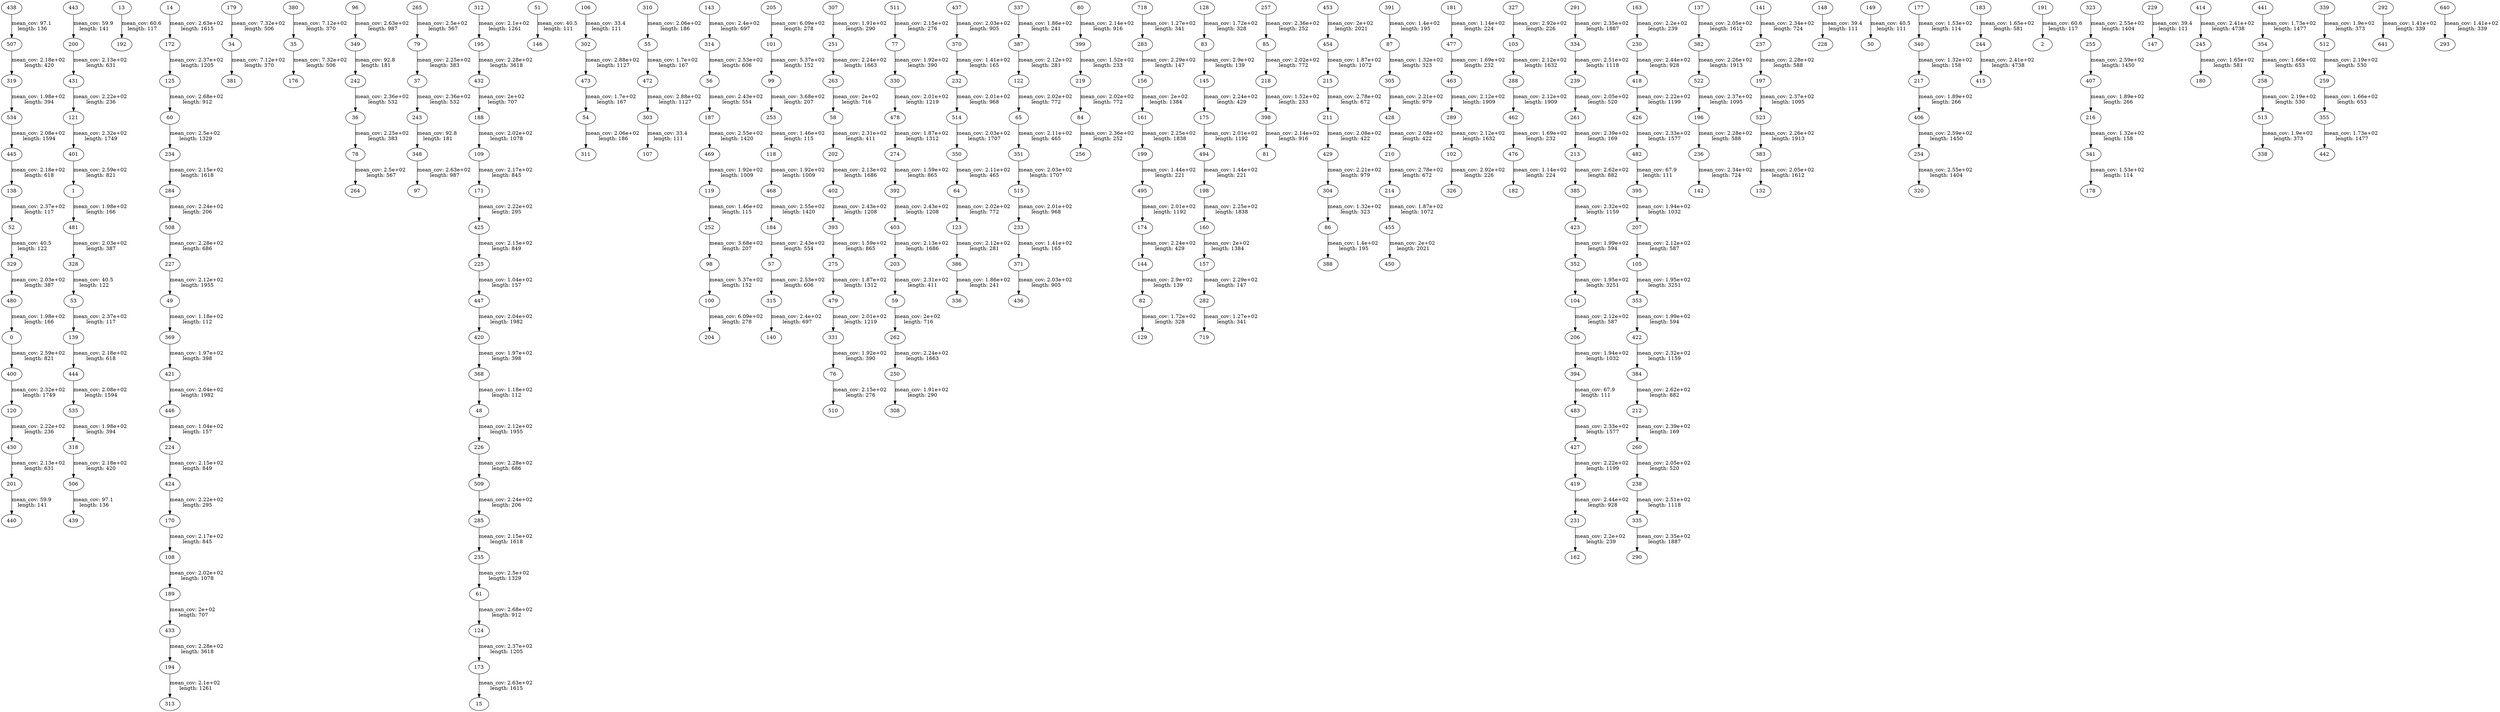 strict digraph "" {
	0 -> 400	 [label="mean_cov: 2.59e+02
 length: 821",
		length=821,
		mean_cov=259.16427640156456];
	1 -> 481	 [label="mean_cov: 1.98e+02
 length: 166",
		length=166,
		mean_cov=197.70535714285714];
	13 -> 192	 [label="mean_cov: 60.6
 length: 117",
		length=117,
		mean_cov=60.57142857142857];
	14 -> 172	 [label="mean_cov: 2.63e+02
 length: 1615",
		length=1615,
		mean_cov=263.08776425368353];
	34 -> 381	 [label="mean_cov: 7.12e+02
 length: 370",
		length=370,
		mean_cov=712.1740506329114];
	35 -> 176	 [label="mean_cov: 7.32e+02
 length: 506",
		length=506,
		mean_cov=732.1460176991151];
	36 -> 78	 [label="mean_cov: 2.25e+02
 length: 383",
		length=383,
		mean_cov=224.68085106382978];
	37 -> 243	 [label="mean_cov: 2.36e+02
 length: 532",
		length=532,
		mean_cov=235.69874476987448];
	48 -> 226	 [label="mean_cov: 2.12e+02
 length: 1955",
		length=1955,
		mean_cov=212.25565491846396];
	49 -> 369	 [label="mean_cov: 1.18e+02
 length: 112",
		length=112,
		mean_cov=118.29310344827586];
	51 -> 146	 [label="mean_cov: 40.5
 length: 111",
		length=111,
		mean_cov=40.49122807017544];
	52 -> 329	 [label="mean_cov: 40.5
 length: 122",
		length=122,
		mean_cov=40.529411764705884];
	53 -> 139	 [label="mean_cov: 2.37e+02
 length: 117",
		length=117,
		mean_cov=236.52380952380952];
	54 -> 311	 [label="mean_cov: 2.06e+02
 length: 186",
		length=186,
		mean_cov=206.31060606060606];
	55 -> 472	 [label="mean_cov: 1.7e+02
 length: 167",
		length=167,
		mean_cov=170.23893805309734];
	56 -> 187	 [label="mean_cov: 2.43e+02
 length: 554",
		length=554,
		mean_cov=242.504];
	57 -> 315	 [label="mean_cov: 2.53e+02
 length: 606",
		length=606,
		mean_cov=252.5054347826087];
	58 -> 202	 [label="mean_cov: 2.31e+02
 length: 411",
		length=411,
		mean_cov=230.70028011204482];
	59 -> 262	 [label="mean_cov: 2e+02
 length: 716",
		length=716,
		mean_cov=199.67522658610272];
	60 -> 234	 [label="mean_cov: 2.5e+02
 length: 1329",
		length=1329,
		mean_cov=249.75607843137254];
	61 -> 124	 [label="mean_cov: 2.68e+02
 length: 912",
		length=912,
		mean_cov=268.4044289044289];
	64 -> 123	 [label="mean_cov: 2.02e+02
 length: 772",
		length=772,
		mean_cov=201.81476323119776];
	65 -> 351	 [label="mean_cov: 2.11e+02
 length: 465",
		length=465,
		mean_cov=211.1873479318735];
	76 -> 510	 [label="mean_cov: 2.15e+02
 length: 276",
		length=276,
		mean_cov=214.53603603603602];
	77 -> 330	 [label="mean_cov: 1.92e+02
 length: 390",
		length=390,
		mean_cov=192.0922619047619];
	78 -> 264	 [label="mean_cov: 2.5e+02
 length: 567",
		length=567,
		mean_cov=250.07797270955166];
	79 -> 37	 [label="mean_cov: 2.25e+02
 length: 383",
		length=383,
		mean_cov=224.68085106382978];
	80 -> 399	 [label="mean_cov: 2.14e+02
 length: 916",
		length=916,
		mean_cov=214.368909512761];
	82 -> 129	 [label="mean_cov: 1.72e+02
 length: 328",
		length=328,
		mean_cov=171.54379562043795];
	83 -> 145	 [label="mean_cov: 2.9e+02
 length: 139",
		length=139,
		mean_cov=290.1058823529412];
	84 -> 256	 [label="mean_cov: 2.36e+02
 length: 252",
		length=252,
		mean_cov=236.41919191919192];
	85 -> 218	 [label="mean_cov: 2.02e+02
 length: 772",
		length=772,
		mean_cov=201.87047353760445];
	86 -> 388	 [label="mean_cov: 1.4e+02
 length: 195",
		length=195,
		mean_cov=139.5886524822695];
	87 -> 305	 [label="mean_cov: 1.32e+02
 length: 323",
		length=323,
		mean_cov=131.56133828996283];
	96 -> 349	 [label="mean_cov: 2.63e+02
 length: 987",
		length=987,
		mean_cov=262.87352625937837];
	98 -> 100	 [label="mean_cov: 5.37e+02
 length: 152",
		length=152,
		mean_cov=537.4489795918367];
	99 -> 253	 [label="mean_cov: 3.68e+02
 length: 207",
		length=207,
		mean_cov=368.19607843137254];
	100 -> 204	 [label="mean_cov: 6.09e+02
 length: 278",
		length=278,
		mean_cov=608.7767857142857];
	101 -> 99	 [label="mean_cov: 5.37e+02
 length: 152",
		length=152,
		mean_cov=537.4489795918367];
	102 -> 326	 [label="mean_cov: 2.92e+02
 length: 226",
		length=226,
		mean_cov=291.5988372093023];
	103 -> 288	 [label="mean_cov: 2.12e+02
 length: 1632",
		length=1632,
		mean_cov=212.3891001267427];
	104 -> 206	 [label="mean_cov: 2.12e+02
 length: 587",
		length=587,
		mean_cov=211.66791744840526];
	105 -> 353	 [label="mean_cov: 1.95e+02
 length: 3251",
		length=3251,
		mean_cov=195.25054738817641];
	106 -> 302	 [label="mean_cov: 33.4
 length: 111",
		length=111,
		mean_cov=33.40350877192982];
	108 -> 189	 [label="mean_cov: 2.02e+02
 length: 1078",
		length=1078,
		mean_cov=202.12109375];
	109 -> 171	 [label="mean_cov: 2.17e+02
 length: 845",
		length=845,
		mean_cov=216.56890012642225];
	118 -> 468	 [label="mean_cov: 1.92e+02
 length: 1009",
		length=1009,
		mean_cov=191.9235602094241];
	119 -> 252	 [label="mean_cov: 1.46e+02
 length: 115",
		length=115,
		mean_cov=145.81967213114754];
	120 -> 430	 [label="mean_cov: 2.22e+02
 length: 236",
		length=236,
		mean_cov=222.14285714285714];
	121 -> 401	 [label="mean_cov: 2.32e+02
 length: 1749",
		length=1749,
		mean_cov=231.62182890855456];
	122 -> 65	 [label="mean_cov: 2.02e+02
 length: 772",
		length=772,
		mean_cov=201.81476323119776];
	123 -> 386	 [label="mean_cov: 2.12e+02
 length: 281",
		length=281,
		mean_cov=211.59911894273128];
	124 -> 173	 [label="mean_cov: 2.37e+02
 length: 1205",
		length=1205,
		mean_cov=236.88705473501304];
	125 -> 60	 [label="mean_cov: 2.68e+02
 length: 912",
		length=912,
		mean_cov=268.4044289044289];
	128 -> 83	 [label="mean_cov: 1.72e+02
 length: 328",
		length=328,
		mean_cov=171.54379562043795];
	137 -> 382	 [label="mean_cov: 2.05e+02
 length: 1612",
		length=1612,
		mean_cov=204.69062901155328];
	138 -> 52	 [label="mean_cov: 2.37e+02
 length: 117",
		length=117,
		mean_cov=236.52380952380952];
	139 -> 444	 [label="mean_cov: 2.18e+02
 length: 618",
		length=618,
		mean_cov=218.41489361702128];
	141 -> 237	 [label="mean_cov: 2.34e+02
 length: 724",
		length=724,
		mean_cov=234.22089552238805];
	143 -> 314	 [label="mean_cov: 2.4e+02
 length: 697",
		length=697,
		mean_cov=239.59409020217728];
	144 -> 82	 [label="mean_cov: 2.9e+02
 length: 139",
		length=139,
		mean_cov=290.1058823529412];
	145 -> 175	 [label="mean_cov: 2.24e+02
 length: 429",
		length=429,
		mean_cov=223.81066666666666];
	148 -> 228	 [label="mean_cov: 39.4
 length: 111",
		length=111,
		mean_cov=39.421052631578945];
	149 -> 50	 [label="mean_cov: 40.5
 length: 111",
		length=111,
		mean_cov=40.49122807017544];
	156 -> 161	 [label="mean_cov: 2e+02
 length: 1384",
		length=1384,
		mean_cov=200.35413533834586];
	157 -> 282	 [label="mean_cov: 2.29e+02
 length: 147",
		length=147,
		mean_cov=229.04301075268816];
	160 -> 157	 [label="mean_cov: 2e+02
 length: 1384",
		length=1384,
		mean_cov=200.35413533834586];
	161 -> 199	 [label="mean_cov: 2.25e+02
 length: 1838",
		length=1838,
		mean_cov=224.63677130044843];
	163 -> 230	 [label="mean_cov: 2.2e+02
 length: 239",
		length=239,
		mean_cov=220.16216216216216];
	170 -> 108	 [label="mean_cov: 2.17e+02
 length: 845",
		length=845,
		mean_cov=216.56890012642225];
	171 -> 425	 [label="mean_cov: 2.22e+02
 length: 295",
		length=295,
		mean_cov=222.29460580912863];
	172 -> 125	 [label="mean_cov: 2.37e+02
 length: 1205",
		length=1205,
		mean_cov=236.88705473501304];
	173 -> 15	 [label="mean_cov: 2.63e+02
 length: 1615",
		length=1615,
		mean_cov=263.08776425368353];
	174 -> 144	 [label="mean_cov: 2.24e+02
 length: 429",
		length=429,
		mean_cov=223.81066666666666];
	175 -> 494	 [label="mean_cov: 2.01e+02
 length: 1192",
		length=1192,
		mean_cov=200.95518453427064];
	177 -> 340	 [label="mean_cov: 1.53e+02
 length: 114",
		length=114,
		mean_cov=152.73333333333332];
	179 -> 34	 [label="mean_cov: 7.32e+02
 length: 506",
		length=506,
		mean_cov=732.1460176991151];
	181 -> 477	 [label="mean_cov: 1.14e+02
 length: 224",
		length=224,
		mean_cov=113.54117647058824];
	183 -> 244	 [label="mean_cov: 1.65e+02
 length: 581",
		length=581,
		mean_cov=164.98861480075902];
	184 -> 57	 [label="mean_cov: 2.43e+02
 length: 554",
		length=554,
		mean_cov=242.504];
	187 -> 469	 [label="mean_cov: 2.55e+02
 length: 1420",
		length=1420,
		mean_cov=255.35724743777453];
	188 -> 109	 [label="mean_cov: 2.02e+02
 length: 1078",
		length=1078,
		mean_cov=202.12109375];
	189 -> 433	 [label="mean_cov: 2e+02
 length: 707",
		length=707,
		mean_cov=199.90352220520674];
	191 -> 2	 [label="mean_cov: 60.6
 length: 117",
		length=117,
		mean_cov=60.57142857142857];
	194 -> 313	 [label="mean_cov: 2.1e+02
 length: 1261",
		length=1261,
		mean_cov=209.5028997514499];
	195 -> 432	 [label="mean_cov: 2.28e+02
 length: 3618",
		length=3618,
		mean_cov=228.3111672278339];
	196 -> 236	 [label="mean_cov: 2.28e+02
 length: 588",
		length=588,
		mean_cov=228.29588014981275];
	197 -> 523	 [label="mean_cov: 2.37e+02
 length: 1095",
		length=1095,
		mean_cov=236.56772334293947];
	198 -> 160	 [label="mean_cov: 2.25e+02
 length: 1838",
		length=1838,
		mean_cov=224.63677130044843];
	199 -> 495	 [label="mean_cov: 1.44e+02
 length: 221",
		length=221,
		mean_cov=144.20958083832335];
	200 -> 431	 [label="mean_cov: 2.13e+02
 length: 631",
		length=631,
		mean_cov=212.75043327556327];
	201 -> 440	 [label="mean_cov: 59.9
 length: 141",
		length=141,
		mean_cov=59.89655172413793];
	202 -> 402	 [label="mean_cov: 2.13e+02
 length: 1686",
		length=1686,
		mean_cov=212.6311274509804];
	203 -> 59	 [label="mean_cov: 2.31e+02
 length: 411",
		length=411,
		mean_cov=230.70028011204482];
	205 -> 101	 [label="mean_cov: 6.09e+02
 length: 278",
		length=278,
		mean_cov=608.7767857142857];
	206 -> 394	 [label="mean_cov: 1.94e+02
 length: 1032",
		length=1032,
		mean_cov=194.29550102249488];
	207 -> 105	 [label="mean_cov: 2.12e+02
 length: 587",
		length=587,
		mean_cov=211.66791744840526];
	210 -> 214	 [label="mean_cov: 2.78e+02
 length: 672",
		length=672,
		mean_cov=278.0177993527508];
	211 -> 429	 [label="mean_cov: 2.08e+02
 length: 422",
		length=422,
		mean_cov=207.9320652173913];
	212 -> 260	 [label="mean_cov: 2.39e+02
 length: 169",
		length=169,
		mean_cov=239.2521739130435];
	213 -> 385	 [label="mean_cov: 2.62e+02
 length: 882",
		length=882,
		mean_cov=261.5978260869565];
	214 -> 455	 [label="mean_cov: 1.87e+02
 length: 1072",
		length=1072,
		mean_cov=187.18958742632614];
	215 -> 211	 [label="mean_cov: 2.78e+02
 length: 672",
		length=672,
		mean_cov=278.0177993527508];
	216 -> 341	 [label="mean_cov: 1.32e+02
 length: 158",
		length=158,
		mean_cov=132.07692307692307];
	217 -> 406	 [label="mean_cov: 1.89e+02
 length: 266",
		length=266,
		mean_cov=189.32075471698113];
	218 -> 398	 [label="mean_cov: 1.52e+02
 length: 233",
		length=233,
		mean_cov=151.62569832402235];
	219 -> 84	 [label="mean_cov: 2.02e+02
 length: 772",
		length=772,
		mean_cov=201.87047353760445];
	224 -> 424	 [label="mean_cov: 2.15e+02
 length: 849",
		length=849,
		mean_cov=215.35849056603774];
	225 -> 447	 [label="mean_cov: 1.04e+02
 length: 157",
		length=157,
		mean_cov=103.74757281553399];
	226 -> 509	 [label="mean_cov: 2.28e+02
 length: 686",
		length=686,
		mean_cov=227.89398734177215];
	227 -> 49	 [label="mean_cov: 2.12e+02
 length: 1955",
		length=1955,
		mean_cov=212.25565491846396];
	229 -> 147	 [label="mean_cov: 39.4
 length: 111",
		length=111,
		mean_cov=39.421052631578945];
	230 -> 418	 [label="mean_cov: 2.44e+02
 length: 928",
		length=928,
		mean_cov=244.33066361556064];
	231 -> 162	 [label="mean_cov: 2.2e+02
 length: 239",
		length=239,
		mean_cov=220.16216216216216];
	232 -> 514	 [label="mean_cov: 2.01e+02
 length: 968",
		length=968,
		mean_cov=200.83916849015318];
	233 -> 371	 [label="mean_cov: 1.41e+02
 length: 165",
		length=165,
		mean_cov=141.4954954954955];
	234 -> 284	 [label="mean_cov: 2.15e+02
 length: 1618",
		length=1618,
		mean_cov=215.08312020460357];
	235 -> 61	 [label="mean_cov: 2.5e+02
 length: 1329",
		length=1329,
		mean_cov=249.75607843137254];
	236 -> 142	 [label="mean_cov: 2.34e+02
 length: 724",
		length=724,
		mean_cov=234.22089552238805];
	237 -> 197	 [label="mean_cov: 2.28e+02
 length: 588",
		length=588,
		mean_cov=228.29588014981275];
	238 -> 335	 [label="mean_cov: 2.51e+02
 length: 1118",
		length=1118,
		mean_cov=251.25375939849624];
	239 -> 261	 [label="mean_cov: 2.05e+02
 length: 520",
		length=520,
		mean_cov=205.1824034334764];
	242 -> 36	 [label="mean_cov: 2.36e+02
 length: 532",
		length=532,
		mean_cov=235.69874476987448];
	243 -> 348	 [label="mean_cov: 92.8
 length: 181",
		length=181,
		mean_cov=92.78740157480316];
	244 -> 415	 [label="mean_cov: 2.41e+02
 length: 4738",
		length=4738,
		mean_cov=241.0108881298036];
	245 -> 180	 [label="mean_cov: 1.65e+02
 length: 581",
		length=581,
		mean_cov=164.98861480075902];
	250 -> 308	 [label="mean_cov: 1.91e+02
 length: 290",
		length=290,
		mean_cov=191.33474576271186];
	251 -> 263	 [label="mean_cov: 2.24e+02
 length: 1663",
		length=1663,
		mean_cov=224.1597265382225];
	252 -> 98	 [label="mean_cov: 3.68e+02
 length: 207",
		length=207,
		mean_cov=368.19607843137254];
	253 -> 118	 [label="mean_cov: 1.46e+02
 length: 115",
		length=115,
		mean_cov=145.81967213114754];
	254 -> 320	 [label="mean_cov: 2.55e+02
 length: 1404",
		length=1404,
		mean_cov=254.80666666666667];
	255 -> 407	 [label="mean_cov: 2.59e+02
 length: 1450",
		length=1450,
		mean_cov=259.04083094555875];
	257 -> 85	 [label="mean_cov: 2.36e+02
 length: 252",
		length=252,
		mean_cov=236.41919191919192];
	258 -> 513	 [label="mean_cov: 2.19e+02
 length: 530",
		length=530,
		mean_cov=218.99159663865547];
	259 -> 355	 [label="mean_cov: 1.66e+02
 length: 653",
		length=653,
		mean_cov=165.51919866444072];
	260 -> 238	 [label="mean_cov: 2.05e+02
 length: 520",
		length=520,
		mean_cov=205.1824034334764];
	261 -> 213	 [label="mean_cov: 2.39e+02
 length: 169",
		length=169,
		mean_cov=239.2521739130435];
	262 -> 250	 [label="mean_cov: 2.24e+02
 length: 1663",
		length=1663,
		mean_cov=224.1597265382225];
	263 -> 58	 [label="mean_cov: 2e+02
 length: 716",
		length=716,
		mean_cov=199.67522658610272];
	265 -> 79	 [label="mean_cov: 2.5e+02
 length: 567",
		length=567,
		mean_cov=250.07797270955166];
	274 -> 392	 [label="mean_cov: 1.59e+02
 length: 865",
		length=865,
		mean_cov=158.52774352651048];
	275 -> 479	 [label="mean_cov: 1.87e+02
 length: 1312",
		length=1312,
		mean_cov=186.58744038155803];
	282 -> 719	 [label="mean_cov: 1.27e+02
 length: 341",
		length=341,
		mean_cov=126.62020905923345];
	283 -> 156	 [label="mean_cov: 2.29e+02
 length: 147",
		length=147,
		mean_cov=229.04301075268816];
	284 -> 508	 [label="mean_cov: 2.24e+02
 length: 206",
		length=206,
		mean_cov=224.33552631578948];
	285 -> 235	 [label="mean_cov: 2.15e+02
 length: 1618",
		length=1618,
		mean_cov=215.08312020460357];
	288 -> 462	 [label="mean_cov: 2.12e+02
 length: 1909",
		length=1909,
		mean_cov=211.87654986522912];
	289 -> 102	 [label="mean_cov: 2.12e+02
 length: 1632",
		length=1632,
		mean_cov=212.3891001267427];
	291 -> 334	 [label="mean_cov: 2.35e+02
 length: 1887",
		length=1887,
		mean_cov=235.10310965630114];
	292 -> 641	 [label="mean_cov: 1.41e+02
 length: 339",
		length=339,
		mean_cov=140.5719298245614];
	302 -> 473	 [label="mean_cov: 2.88e+02
 length: 1127",
		length=1127,
		mean_cov=288.2814538676608];
	303 -> 107	 [label="mean_cov: 33.4
 length: 111",
		length=111,
		mean_cov=33.40350877192982];
	304 -> 86	 [label="mean_cov: 1.32e+02
 length: 323",
		length=323,
		mean_cov=131.56133828996283];
	305 -> 428	 [label="mean_cov: 2.21e+02
 length: 979",
		length=979,
		mean_cov=220.80756756756756];
	307 -> 251	 [label="mean_cov: 1.91e+02
 length: 290",
		length=290,
		mean_cov=191.33474576271186];
	310 -> 55	 [label="mean_cov: 2.06e+02
 length: 186",
		length=186,
		mean_cov=206.31060606060606];
	312 -> 195	 [label="mean_cov: 2.1e+02
 length: 1261",
		length=1261,
		mean_cov=209.5028997514499];
	314 -> 56	 [label="mean_cov: 2.53e+02
 length: 606",
		length=606,
		mean_cov=252.5054347826087];
	315 -> 140	 [label="mean_cov: 2.4e+02
 length: 697",
		length=697,
		mean_cov=239.59409020217728];
	318 -> 506	 [label="mean_cov: 2.18e+02
 length: 420",
		length=420,
		mean_cov=218.48360655737704];
	319 -> 534	 [label="mean_cov: 1.98e+02
 length: 394",
		length=394,
		mean_cov=198.15882352941176];
	323 -> 255	 [label="mean_cov: 2.55e+02
 length: 1404",
		length=1404,
		mean_cov=254.80666666666667];
	327 -> 103	 [label="mean_cov: 2.92e+02
 length: 226",
		length=226,
		mean_cov=291.5988372093023];
	328 -> 53	 [label="mean_cov: 40.5
 length: 122",
		length=122,
		mean_cov=40.529411764705884];
	329 -> 480	 [label="mean_cov: 2.03e+02
 length: 387",
		length=387,
		mean_cov=203.1831831831832];
	330 -> 478	 [label="mean_cov: 2.01e+02
 length: 1219",
		length=1219,
		mean_cov=200.99828326180258];
	331 -> 76	 [label="mean_cov: 1.92e+02
 length: 390",
		length=390,
		mean_cov=192.0922619047619];
	334 -> 239	 [label="mean_cov: 2.51e+02
 length: 1118",
		length=1118,
		mean_cov=251.25375939849624];
	335 -> 290	 [label="mean_cov: 2.35e+02
 length: 1887",
		length=1887,
		mean_cov=235.10310965630114];
	337 -> 387	 [label="mean_cov: 1.86e+02
 length: 241",
		length=241,
		mean_cov=186.36363636363637];
	339 -> 512	 [label="mean_cov: 1.9e+02
 length: 373",
		length=373,
		mean_cov=189.80564263322884];
	340 -> 217	 [label="mean_cov: 1.32e+02
 length: 158",
		length=158,
		mean_cov=132.07692307692307];
	341 -> 178	 [label="mean_cov: 1.53e+02
 length: 114",
		length=114,
		mean_cov=152.73333333333332];
	348 -> 97	 [label="mean_cov: 2.63e+02
 length: 987",
		length=987,
		mean_cov=262.87352625937837];
	349 -> 242	 [label="mean_cov: 92.8
 length: 181",
		length=181,
		mean_cov=92.78740157480316];
	350 -> 64	 [label="mean_cov: 2.11e+02
 length: 465",
		length=465,
		mean_cov=211.1873479318735];
	351 -> 515	 [label="mean_cov: 2.03e+02
 length: 1707",
		length=1707,
		mean_cov=202.67876588021778];
	352 -> 104	 [label="mean_cov: 1.95e+02
 length: 3251",
		length=3251,
		mean_cov=195.25054738817641];
	353 -> 422	 [label="mean_cov: 1.99e+02
 length: 594",
		length=594,
		mean_cov=198.67962962962963];
	354 -> 258	 [label="mean_cov: 1.66e+02
 length: 653",
		length=653,
		mean_cov=165.51919866444072];
	355 -> 442	 [label="mean_cov: 1.73e+02
 length: 1477",
		length=1477,
		mean_cov=172.61911454673225];
	368 -> 48	 [label="mean_cov: 1.18e+02
 length: 112",
		length=112,
		mean_cov=118.29310344827586];
	369 -> 421	 [label="mean_cov: 1.97e+02
 length: 398",
		length=398,
		mean_cov=196.53488372093022];
	370 -> 232	 [label="mean_cov: 1.41e+02
 length: 165",
		length=165,
		mean_cov=141.4954954954955];
	371 -> 436	 [label="mean_cov: 2.03e+02
 length: 905",
		length=905,
		mean_cov=203.31257344300823];
	380 -> 35	 [label="mean_cov: 7.12e+02
 length: 370",
		length=370,
		mean_cov=712.1740506329114];
	382 -> 522	 [label="mean_cov: 2.26e+02
 length: 1913",
		length=1913,
		mean_cov=225.9042495965573];
	383 -> 132	 [label="mean_cov: 2.05e+02
 length: 1612",
		length=1612,
		mean_cov=204.69062901155328];
	384 -> 212	 [label="mean_cov: 2.62e+02
 length: 882",
		length=882,
		mean_cov=261.5978260869565];
	385 -> 423	 [label="mean_cov: 2.32e+02
 length: 1159",
		length=1159,
		mean_cov=231.5131221719457];
	386 -> 336	 [label="mean_cov: 1.86e+02
 length: 241",
		length=241,
		mean_cov=186.36363636363637];
	387 -> 122	 [label="mean_cov: 2.12e+02
 length: 281",
		length=281,
		mean_cov=211.59911894273128];
	391 -> 87	 [label="mean_cov: 1.4e+02
 length: 195",
		length=195,
		mean_cov=139.5886524822695];
	392 -> 403	 [label="mean_cov: 2.43e+02
 length: 1208",
		length=1208,
		mean_cov=242.6793760831889];
	393 -> 275	 [label="mean_cov: 1.59e+02
 length: 865",
		length=865,
		mean_cov=158.52774352651048];
	394 -> 483	 [label="mean_cov: 67.9
 length: 111",
		length=111,
		mean_cov=67.85964912280701];
	395 -> 207	 [label="mean_cov: 1.94e+02
 length: 1032",
		length=1032,
		mean_cov=194.29550102249488];
	398 -> 81	 [label="mean_cov: 2.14e+02
 length: 916",
		length=916,
		mean_cov=214.368909512761];
	399 -> 219	 [label="mean_cov: 1.52e+02
 length: 233",
		length=233,
		mean_cov=151.62569832402235];
	400 -> 120	 [label="mean_cov: 2.32e+02
 length: 1749",
		length=1749,
		mean_cov=231.62182890855456];
	401 -> 1	 [label="mean_cov: 2.59e+02
 length: 821",
		length=821,
		mean_cov=259.16427640156456];
	402 -> 393	 [label="mean_cov: 2.43e+02
 length: 1208",
		length=1208,
		mean_cov=242.6793760831889];
	403 -> 203	 [label="mean_cov: 2.13e+02
 length: 1686",
		length=1686,
		mean_cov=212.6311274509804];
	406 -> 254	 [label="mean_cov: 2.59e+02
 length: 1450",
		length=1450,
		mean_cov=259.04083094555875];
	407 -> 216	 [label="mean_cov: 1.89e+02
 length: 266",
		length=266,
		mean_cov=189.32075471698113];
	414 -> 245	 [label="mean_cov: 2.41e+02
 length: 4738",
		length=4738,
		mean_cov=241.0108881298036];
	418 -> 426	 [label="mean_cov: 2.22e+02
 length: 1199",
		length=1199,
		mean_cov=222.31528384279477];
	419 -> 231	 [label="mean_cov: 2.44e+02
 length: 928",
		length=928,
		mean_cov=244.33066361556064];
	420 -> 368	 [label="mean_cov: 1.97e+02
 length: 398",
		length=398,
		mean_cov=196.53488372093022];
	421 -> 446	 [label="mean_cov: 2.04e+02
 length: 1982",
		length=1982,
		mean_cov=203.89782157676348];
	422 -> 384	 [label="mean_cov: 2.32e+02
 length: 1159",
		length=1159,
		mean_cov=231.5131221719457];
	423 -> 352	 [label="mean_cov: 1.99e+02
 length: 594",
		length=594,
		mean_cov=198.67962962962963];
	424 -> 170	 [label="mean_cov: 2.22e+02
 length: 295",
		length=295,
		mean_cov=222.29460580912863];
	425 -> 225	 [label="mean_cov: 2.15e+02
 length: 849",
		length=849,
		mean_cov=215.35849056603774];
	426 -> 482	 [label="mean_cov: 2.33e+02
 length: 1577",
		length=1577,
		mean_cov=233.16808929743925];
	427 -> 419	 [label="mean_cov: 2.22e+02
 length: 1199",
		length=1199,
		mean_cov=222.31528384279477];
	428 -> 210	 [label="mean_cov: 2.08e+02
 length: 422",
		length=422,
		mean_cov=207.9320652173913];
	429 -> 304	 [label="mean_cov: 2.21e+02
 length: 979",
		length=979,
		mean_cov=220.80756756756756];
	430 -> 201	 [label="mean_cov: 2.13e+02
 length: 631",
		length=631,
		mean_cov=212.75043327556327];
	431 -> 121	 [label="mean_cov: 2.22e+02
 length: 236",
		length=236,
		mean_cov=222.14285714285714];
	432 -> 188	 [label="mean_cov: 2e+02
 length: 707",
		length=707,
		mean_cov=199.90352220520674];
	433 -> 194	 [label="mean_cov: 2.28e+02
 length: 3618",
		length=3618,
		mean_cov=228.3111672278339];
	437 -> 370	 [label="mean_cov: 2.03e+02
 length: 905",
		length=905,
		mean_cov=203.31257344300823];
	438 -> 507	 [label="mean_cov: 97.1
 length: 136",
		length=136,
		mean_cov=97.1219512195122];
	441 -> 354	 [label="mean_cov: 1.73e+02
 length: 1477",
		length=1477,
		mean_cov=172.61911454673225];
	443 -> 200	 [label="mean_cov: 59.9
 length: 141",
		length=141,
		mean_cov=59.89655172413793];
	444 -> 535	 [label="mean_cov: 2.08e+02
 length: 1594",
		length=1594,
		mean_cov=208.2844155844156];
	445 -> 138	 [label="mean_cov: 2.18e+02
 length: 618",
		length=618,
		mean_cov=218.41489361702128];
	446 -> 224	 [label="mean_cov: 1.04e+02
 length: 157",
		length=157,
		mean_cov=103.74757281553399];
	447 -> 420	 [label="mean_cov: 2.04e+02
 length: 1982",
		length=1982,
		mean_cov=203.89782157676348];
	453 -> 454	 [label="mean_cov: 2e+02
 length: 2021",
		length=2021,
		mean_cov=199.62836807320792];
	454 -> 215	 [label="mean_cov: 1.87e+02
 length: 1072",
		length=1072,
		mean_cov=187.18958742632614];
	455 -> 450	 [label="mean_cov: 2e+02
 length: 2021",
		length=2021,
		mean_cov=199.62836807320792];
	462 -> 476	 [label="mean_cov: 1.69e+02
 length: 232",
		length=232,
		mean_cov=168.8988764044944];
	463 -> 289	 [label="mean_cov: 2.12e+02
 length: 1909",
		length=1909,
		mean_cov=211.87654986522912];
	468 -> 184	 [label="mean_cov: 2.55e+02
 length: 1420",
		length=1420,
		mean_cov=255.35724743777453];
	469 -> 119	 [label="mean_cov: 1.92e+02
 length: 1009",
		length=1009,
		mean_cov=191.9235602094241];
	472 -> 303	 [label="mean_cov: 2.88e+02
 length: 1127",
		length=1127,
		mean_cov=288.2814538676608];
	473 -> 54	 [label="mean_cov: 1.7e+02
 length: 167",
		length=167,
		mean_cov=170.23893805309734];
	476 -> 182	 [label="mean_cov: 1.14e+02
 length: 224",
		length=224,
		mean_cov=113.54117647058824];
	477 -> 463	 [label="mean_cov: 1.69e+02
 length: 232",
		length=232,
		mean_cov=168.8988764044944];
	478 -> 274	 [label="mean_cov: 1.87e+02
 length: 1312",
		length=1312,
		mean_cov=186.58744038155803];
	479 -> 331	 [label="mean_cov: 2.01e+02
 length: 1219",
		length=1219,
		mean_cov=200.99828326180258];
	480 -> 0	 [label="mean_cov: 1.98e+02
 length: 166",
		length=166,
		mean_cov=197.70535714285714];
	481 -> 328	 [label="mean_cov: 2.03e+02
 length: 387",
		length=387,
		mean_cov=203.1831831831832];
	482 -> 395	 [label="mean_cov: 67.9
 length: 111",
		length=111,
		mean_cov=67.85964912280701];
	483 -> 427	 [label="mean_cov: 2.33e+02
 length: 1577",
		length=1577,
		mean_cov=233.16808929743925];
	494 -> 198	 [label="mean_cov: 1.44e+02
 length: 221",
		length=221,
		mean_cov=144.20958083832335];
	495 -> 174	 [label="mean_cov: 2.01e+02
 length: 1192",
		length=1192,
		mean_cov=200.95518453427064];
	506 -> 439	 [label="mean_cov: 97.1
 length: 136",
		length=136,
		mean_cov=97.1219512195122];
	507 -> 319	 [label="mean_cov: 2.18e+02
 length: 420",
		length=420,
		mean_cov=218.48360655737704];
	508 -> 227	 [label="mean_cov: 2.28e+02
 length: 686",
		length=686,
		mean_cov=227.89398734177215];
	509 -> 285	 [label="mean_cov: 2.24e+02
 length: 206",
		length=206,
		mean_cov=224.33552631578948];
	511 -> 77	 [label="mean_cov: 2.15e+02
 length: 276",
		length=276,
		mean_cov=214.53603603603602];
	512 -> 259	 [label="mean_cov: 2.19e+02
 length: 530",
		length=530,
		mean_cov=218.99159663865547];
	513 -> 338	 [label="mean_cov: 1.9e+02
 length: 373",
		length=373,
		mean_cov=189.80564263322884];
	514 -> 350	 [label="mean_cov: 2.03e+02
 length: 1707",
		length=1707,
		mean_cov=202.67876588021778];
	515 -> 233	 [label="mean_cov: 2.01e+02
 length: 968",
		length=968,
		mean_cov=200.83916849015318];
	522 -> 196	 [label="mean_cov: 2.37e+02
 length: 1095",
		length=1095,
		mean_cov=236.56772334293947];
	523 -> 383	 [label="mean_cov: 2.26e+02
 length: 1913",
		length=1913,
		mean_cov=225.9042495965573];
	534 -> 445	 [label="mean_cov: 2.08e+02
 length: 1594",
		length=1594,
		mean_cov=208.2844155844156];
	535 -> 318	 [label="mean_cov: 1.98e+02
 length: 394",
		length=394,
		mean_cov=198.15882352941176];
	640 -> 293	 [label="mean_cov: 1.41e+02
 length: 339",
		length=339,
		mean_cov=140.5719298245614];
	718 -> 283	 [label="mean_cov: 1.27e+02
 length: 341",
		length=341,
		mean_cov=126.62020905923345];
}
